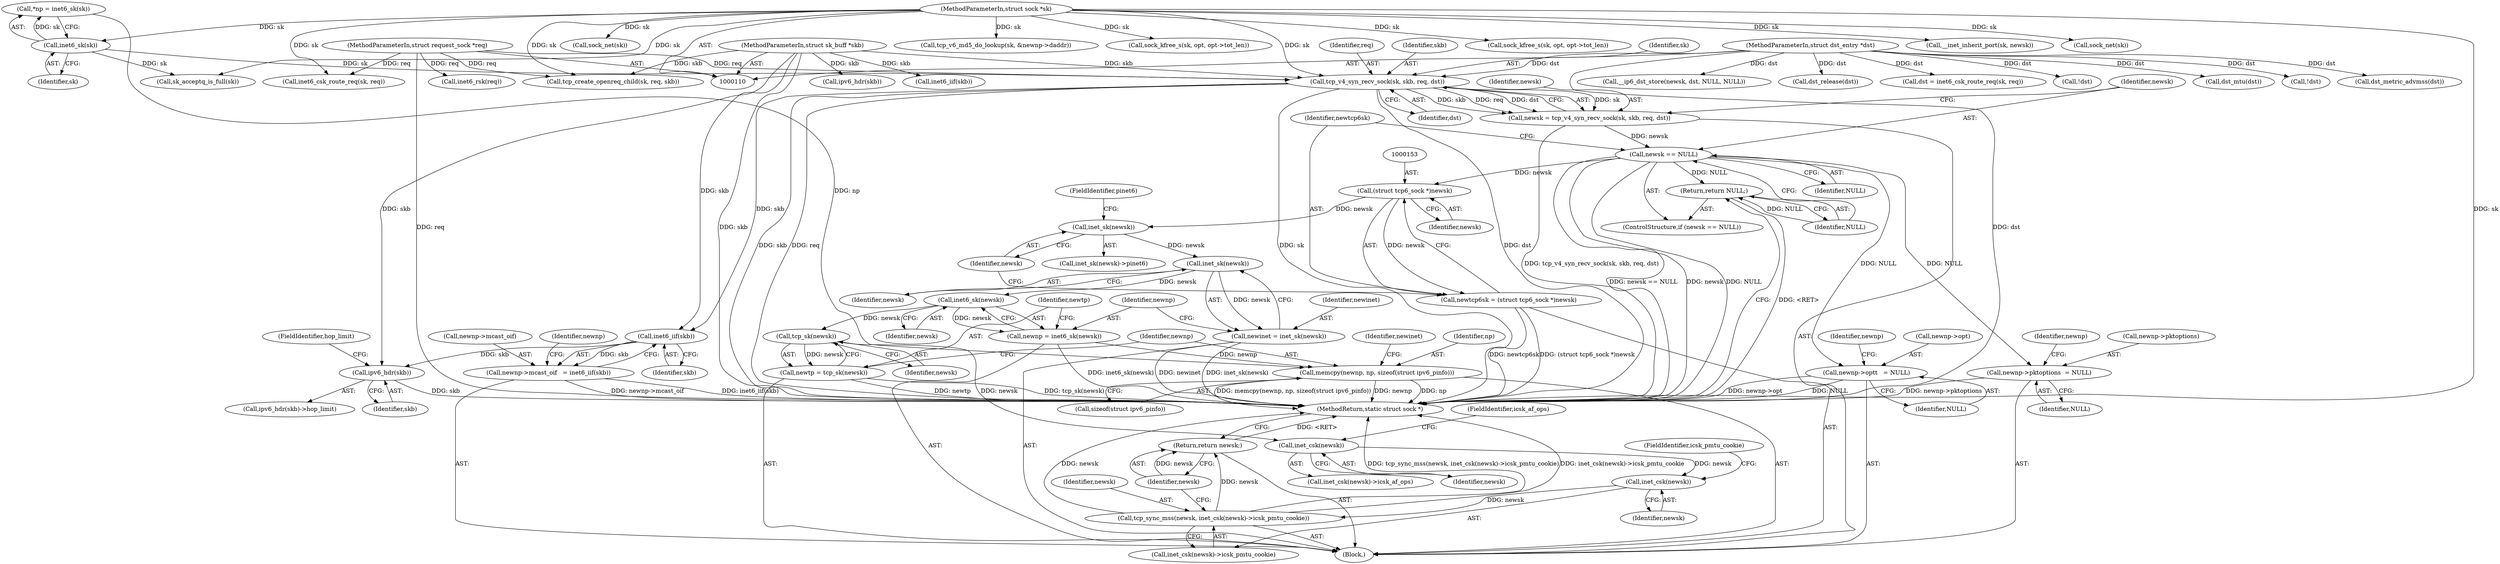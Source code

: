 digraph "0_linux_f6d8bd051c391c1c0458a30b2a7abcd939329259_33@API" {
"1000139" [label="(Call,tcp_v4_syn_recv_sock(sk, skb, req, dst))"];
"1000121" [label="(Call,inet6_sk(sk))"];
"1000111" [label="(MethodParameterIn,struct sock *sk)"];
"1000112" [label="(MethodParameterIn,struct sk_buff *skb)"];
"1000113" [label="(MethodParameterIn,struct request_sock *req)"];
"1000114" [label="(MethodParameterIn,struct dst_entry *dst)"];
"1000137" [label="(Call,newsk = tcp_v4_syn_recv_sock(sk, skb, req, dst))"];
"1000145" [label="(Call,newsk == NULL)"];
"1000148" [label="(Return,return NULL;)"];
"1000152" [label="(Call,(struct tcp6_sock *)newsk)"];
"1000150" [label="(Call,newtcp6sk = (struct tcp6_sock *)newsk)"];
"1000157" [label="(Call,inet_sk(newsk))"];
"1000166" [label="(Call,inet_sk(newsk))"];
"1000164" [label="(Call,newinet = inet_sk(newsk))"];
"1000170" [label="(Call,inet6_sk(newsk))"];
"1000168" [label="(Call,newnp = inet6_sk(newsk))"];
"1000176" [label="(Call,memcpy(newnp, np, sizeof(struct ipv6_pinfo)))"];
"1000174" [label="(Call,tcp_sk(newsk))"];
"1000172" [label="(Call,newtp = tcp_sk(newsk))"];
"1000208" [label="(Call,inet_csk(newsk))"];
"1000251" [label="(Call,inet_csk(newsk))"];
"1000248" [label="(Call,tcp_sync_mss(newsk, inet_csk(newsk)->icsk_pmtu_cookie))"];
"1000254" [label="(Return,return newsk;)"];
"1000224" [label="(Call,newnp->pktoptions  = NULL)"];
"1000229" [label="(Call,newnp->opt\t   = NULL)"];
"1000238" [label="(Call,inet6_iif(skb))"];
"1000234" [label="(Call,newnp->mcast_oif   = inet6_iif(skb))"];
"1000245" [label="(Call,ipv6_hdr(skb))"];
"1000208" [label="(Call,inet_csk(newsk))"];
"1000250" [label="(Call,inet_csk(newsk)->icsk_pmtu_cookie)"];
"1000113" [label="(MethodParameterIn,struct request_sock *req)"];
"1000112" [label="(MethodParameterIn,struct sk_buff *skb)"];
"1000210" [label="(FieldIdentifier,icsk_af_ops)"];
"1000164" [label="(Call,newinet = inet_sk(newsk))"];
"1000236" [label="(Identifier,newnp)"];
"1000111" [label="(MethodParameterIn,struct sock *sk)"];
"1000152" [label="(Call,(struct tcp6_sock *)newsk)"];
"1000253" [label="(FieldIdentifier,icsk_pmtu_cookie)"];
"1000165" [label="(Identifier,newinet)"];
"1000249" [label="(Identifier,newsk)"];
"1000234" [label="(Call,newnp->mcast_oif   = inet6_iif(skb))"];
"1000143" [label="(Identifier,dst)"];
"1000114" [label="(MethodParameterIn,struct dst_entry *dst)"];
"1000167" [label="(Identifier,newsk)"];
"1000463" [label="(Call,sock_kfree_s(sk, opt, opt->tot_len))"];
"1000173" [label="(Identifier,newtp)"];
"1000589" [label="(Call,sock_kfree_s(sk, opt, opt->tot_len))"];
"1000171" [label="(Identifier,newsk)"];
"1000159" [label="(FieldIdentifier,pinet6)"];
"1000137" [label="(Call,newsk = tcp_v4_syn_recv_sock(sk, skb, req, dst))"];
"1000170" [label="(Call,inet6_sk(newsk))"];
"1000177" [label="(Identifier,newnp)"];
"1000562" [label="(Call,__inet_inherit_port(sk, newsk))"];
"1000238" [label="(Call,inet6_iif(skb))"];
"1000158" [label="(Identifier,newsk)"];
"1000166" [label="(Call,inet_sk(newsk))"];
"1000251" [label="(Call,inet_csk(newsk))"];
"1000174" [label="(Call,tcp_sk(newsk))"];
"1000151" [label="(Identifier,newtcp6sk)"];
"1000119" [label="(Call,*np = inet6_sk(sk))"];
"1000577" [label="(Call,sock_net(sk))"];
"1000172" [label="(Call,newtp = tcp_sk(newsk))"];
"1000275" [label="(Call,inet6_csk_route_req(sk, req))"];
"1000233" [label="(Identifier,NULL)"];
"1000266" [label="(Call,sk_acceptq_is_full(sk))"];
"1000231" [label="(Identifier,newnp)"];
"1000248" [label="(Call,tcp_sync_mss(newsk, inet_csk(newsk)->icsk_pmtu_cookie))"];
"1000499" [label="(Call,dst_mtu(dst))"];
"1000140" [label="(Identifier,sk)"];
"1000149" [label="(Identifier,NULL)"];
"1000156" [label="(Call,inet_sk(newsk)->pinet6)"];
"1000121" [label="(Call,inet6_sk(sk))"];
"1000144" [label="(ControlStructure,if (newsk == NULL))"];
"1000150" [label="(Call,newtcp6sk = (struct tcp6_sock *)newsk)"];
"1000146" [label="(Identifier,newsk)"];
"1000258" [label="(Call,inet6_rsk(req))"];
"1000138" [label="(Identifier,newsk)"];
"1000179" [label="(Call,sizeof(struct ipv6_pinfo))"];
"1000246" [label="(Identifier,skb)"];
"1000142" [label="(Identifier,req)"];
"1000604" [label="(MethodReturn,static struct sock *)"];
"1000147" [label="(Identifier,NULL)"];
"1000207" [label="(Call,inet_csk(newsk)->icsk_af_ops)"];
"1000252" [label="(Identifier,newsk)"];
"1000225" [label="(Call,newnp->pktoptions)"];
"1000239" [label="(Identifier,skb)"];
"1000122" [label="(Identifier,sk)"];
"1000154" [label="(Identifier,newsk)"];
"1000279" [label="(Call,!dst)"];
"1000157" [label="(Call,inet_sk(newsk))"];
"1000139" [label="(Call,tcp_v4_syn_recv_sock(sk, skb, req, dst))"];
"1000244" [label="(Call,ipv6_hdr(skb)->hop_limit)"];
"1000505" [label="(Call,dst_metric_advmss(dst))"];
"1000444" [label="(Call,ipv6_hdr(skb))"];
"1000230" [label="(Call,newnp->opt)"];
"1000183" [label="(Identifier,newinet)"];
"1000599" [label="(Call,sock_net(sk))"];
"1000242" [label="(Identifier,newnp)"];
"1000298" [label="(Call,__ip6_dst_store(newsk, dst, NULL, NULL))"];
"1000148" [label="(Return,return NULL;)"];
"1000209" [label="(Identifier,newsk)"];
"1000595" [label="(Call,dst_release(dst))"];
"1000284" [label="(Call,tcp_create_openreq_child(sk, req, skb))"];
"1000178" [label="(Identifier,np)"];
"1000273" [label="(Call,dst = inet6_csk_route_req(sk, req))"];
"1000169" [label="(Identifier,newnp)"];
"1000270" [label="(Call,!dst)"];
"1000224" [label="(Call,newnp->pktoptions  = NULL)"];
"1000247" [label="(FieldIdentifier,hop_limit)"];
"1000255" [label="(Identifier,newsk)"];
"1000527" [label="(Call,tcp_v6_md5_do_lookup(sk, &newnp->daddr))"];
"1000175" [label="(Identifier,newsk)"];
"1000235" [label="(Call,newnp->mcast_oif)"];
"1000228" [label="(Identifier,NULL)"];
"1000437" [label="(Call,inet6_iif(skb))"];
"1000254" [label="(Return,return newsk;)"];
"1000141" [label="(Identifier,skb)"];
"1000176" [label="(Call,memcpy(newnp, np, sizeof(struct ipv6_pinfo)))"];
"1000145" [label="(Call,newsk == NULL)"];
"1000136" [label="(Block,)"];
"1000245" [label="(Call,ipv6_hdr(skb))"];
"1000229" [label="(Call,newnp->opt\t   = NULL)"];
"1000168" [label="(Call,newnp = inet6_sk(newsk))"];
"1000139" -> "1000137"  [label="AST: "];
"1000139" -> "1000143"  [label="CFG: "];
"1000140" -> "1000139"  [label="AST: "];
"1000141" -> "1000139"  [label="AST: "];
"1000142" -> "1000139"  [label="AST: "];
"1000143" -> "1000139"  [label="AST: "];
"1000137" -> "1000139"  [label="CFG: "];
"1000139" -> "1000604"  [label="DDG: req"];
"1000139" -> "1000604"  [label="DDG: skb"];
"1000139" -> "1000604"  [label="DDG: sk"];
"1000139" -> "1000604"  [label="DDG: dst"];
"1000139" -> "1000137"  [label="DDG: sk"];
"1000139" -> "1000137"  [label="DDG: skb"];
"1000139" -> "1000137"  [label="DDG: req"];
"1000139" -> "1000137"  [label="DDG: dst"];
"1000121" -> "1000139"  [label="DDG: sk"];
"1000111" -> "1000139"  [label="DDG: sk"];
"1000112" -> "1000139"  [label="DDG: skb"];
"1000113" -> "1000139"  [label="DDG: req"];
"1000114" -> "1000139"  [label="DDG: dst"];
"1000139" -> "1000238"  [label="DDG: skb"];
"1000121" -> "1000119"  [label="AST: "];
"1000121" -> "1000122"  [label="CFG: "];
"1000122" -> "1000121"  [label="AST: "];
"1000119" -> "1000121"  [label="CFG: "];
"1000121" -> "1000119"  [label="DDG: sk"];
"1000111" -> "1000121"  [label="DDG: sk"];
"1000121" -> "1000266"  [label="DDG: sk"];
"1000111" -> "1000110"  [label="AST: "];
"1000111" -> "1000604"  [label="DDG: sk"];
"1000111" -> "1000266"  [label="DDG: sk"];
"1000111" -> "1000275"  [label="DDG: sk"];
"1000111" -> "1000284"  [label="DDG: sk"];
"1000111" -> "1000463"  [label="DDG: sk"];
"1000111" -> "1000527"  [label="DDG: sk"];
"1000111" -> "1000562"  [label="DDG: sk"];
"1000111" -> "1000577"  [label="DDG: sk"];
"1000111" -> "1000589"  [label="DDG: sk"];
"1000111" -> "1000599"  [label="DDG: sk"];
"1000112" -> "1000110"  [label="AST: "];
"1000112" -> "1000604"  [label="DDG: skb"];
"1000112" -> "1000238"  [label="DDG: skb"];
"1000112" -> "1000245"  [label="DDG: skb"];
"1000112" -> "1000284"  [label="DDG: skb"];
"1000112" -> "1000437"  [label="DDG: skb"];
"1000112" -> "1000444"  [label="DDG: skb"];
"1000113" -> "1000110"  [label="AST: "];
"1000113" -> "1000604"  [label="DDG: req"];
"1000113" -> "1000258"  [label="DDG: req"];
"1000113" -> "1000275"  [label="DDG: req"];
"1000113" -> "1000284"  [label="DDG: req"];
"1000114" -> "1000110"  [label="AST: "];
"1000114" -> "1000604"  [label="DDG: dst"];
"1000114" -> "1000270"  [label="DDG: dst"];
"1000114" -> "1000273"  [label="DDG: dst"];
"1000114" -> "1000279"  [label="DDG: dst"];
"1000114" -> "1000298"  [label="DDG: dst"];
"1000114" -> "1000499"  [label="DDG: dst"];
"1000114" -> "1000505"  [label="DDG: dst"];
"1000114" -> "1000595"  [label="DDG: dst"];
"1000137" -> "1000136"  [label="AST: "];
"1000138" -> "1000137"  [label="AST: "];
"1000146" -> "1000137"  [label="CFG: "];
"1000137" -> "1000604"  [label="DDG: tcp_v4_syn_recv_sock(sk, skb, req, dst)"];
"1000137" -> "1000145"  [label="DDG: newsk"];
"1000145" -> "1000144"  [label="AST: "];
"1000145" -> "1000147"  [label="CFG: "];
"1000146" -> "1000145"  [label="AST: "];
"1000147" -> "1000145"  [label="AST: "];
"1000149" -> "1000145"  [label="CFG: "];
"1000151" -> "1000145"  [label="CFG: "];
"1000145" -> "1000604"  [label="DDG: newsk == NULL"];
"1000145" -> "1000604"  [label="DDG: newsk"];
"1000145" -> "1000604"  [label="DDG: NULL"];
"1000145" -> "1000148"  [label="DDG: NULL"];
"1000145" -> "1000152"  [label="DDG: newsk"];
"1000145" -> "1000224"  [label="DDG: NULL"];
"1000145" -> "1000229"  [label="DDG: NULL"];
"1000148" -> "1000144"  [label="AST: "];
"1000148" -> "1000149"  [label="CFG: "];
"1000149" -> "1000148"  [label="AST: "];
"1000604" -> "1000148"  [label="CFG: "];
"1000148" -> "1000604"  [label="DDG: <RET>"];
"1000149" -> "1000148"  [label="DDG: NULL"];
"1000152" -> "1000150"  [label="AST: "];
"1000152" -> "1000154"  [label="CFG: "];
"1000153" -> "1000152"  [label="AST: "];
"1000154" -> "1000152"  [label="AST: "];
"1000150" -> "1000152"  [label="CFG: "];
"1000152" -> "1000150"  [label="DDG: newsk"];
"1000152" -> "1000157"  [label="DDG: newsk"];
"1000150" -> "1000136"  [label="AST: "];
"1000151" -> "1000150"  [label="AST: "];
"1000158" -> "1000150"  [label="CFG: "];
"1000150" -> "1000604"  [label="DDG: newtcp6sk"];
"1000150" -> "1000604"  [label="DDG: (struct tcp6_sock *)newsk"];
"1000157" -> "1000156"  [label="AST: "];
"1000157" -> "1000158"  [label="CFG: "];
"1000158" -> "1000157"  [label="AST: "];
"1000159" -> "1000157"  [label="CFG: "];
"1000157" -> "1000166"  [label="DDG: newsk"];
"1000166" -> "1000164"  [label="AST: "];
"1000166" -> "1000167"  [label="CFG: "];
"1000167" -> "1000166"  [label="AST: "];
"1000164" -> "1000166"  [label="CFG: "];
"1000166" -> "1000164"  [label="DDG: newsk"];
"1000166" -> "1000170"  [label="DDG: newsk"];
"1000164" -> "1000136"  [label="AST: "];
"1000165" -> "1000164"  [label="AST: "];
"1000169" -> "1000164"  [label="CFG: "];
"1000164" -> "1000604"  [label="DDG: inet_sk(newsk)"];
"1000164" -> "1000604"  [label="DDG: newinet"];
"1000170" -> "1000168"  [label="AST: "];
"1000170" -> "1000171"  [label="CFG: "];
"1000171" -> "1000170"  [label="AST: "];
"1000168" -> "1000170"  [label="CFG: "];
"1000170" -> "1000168"  [label="DDG: newsk"];
"1000170" -> "1000174"  [label="DDG: newsk"];
"1000168" -> "1000136"  [label="AST: "];
"1000169" -> "1000168"  [label="AST: "];
"1000173" -> "1000168"  [label="CFG: "];
"1000168" -> "1000604"  [label="DDG: inet6_sk(newsk)"];
"1000168" -> "1000176"  [label="DDG: newnp"];
"1000176" -> "1000136"  [label="AST: "];
"1000176" -> "1000179"  [label="CFG: "];
"1000177" -> "1000176"  [label="AST: "];
"1000178" -> "1000176"  [label="AST: "];
"1000179" -> "1000176"  [label="AST: "];
"1000183" -> "1000176"  [label="CFG: "];
"1000176" -> "1000604"  [label="DDG: np"];
"1000176" -> "1000604"  [label="DDG: memcpy(newnp, np, sizeof(struct ipv6_pinfo))"];
"1000176" -> "1000604"  [label="DDG: newnp"];
"1000119" -> "1000176"  [label="DDG: np"];
"1000174" -> "1000172"  [label="AST: "];
"1000174" -> "1000175"  [label="CFG: "];
"1000175" -> "1000174"  [label="AST: "];
"1000172" -> "1000174"  [label="CFG: "];
"1000174" -> "1000172"  [label="DDG: newsk"];
"1000174" -> "1000208"  [label="DDG: newsk"];
"1000172" -> "1000136"  [label="AST: "];
"1000173" -> "1000172"  [label="AST: "];
"1000177" -> "1000172"  [label="CFG: "];
"1000172" -> "1000604"  [label="DDG: newtp"];
"1000172" -> "1000604"  [label="DDG: tcp_sk(newsk)"];
"1000208" -> "1000207"  [label="AST: "];
"1000208" -> "1000209"  [label="CFG: "];
"1000209" -> "1000208"  [label="AST: "];
"1000210" -> "1000208"  [label="CFG: "];
"1000208" -> "1000251"  [label="DDG: newsk"];
"1000251" -> "1000250"  [label="AST: "];
"1000251" -> "1000252"  [label="CFG: "];
"1000252" -> "1000251"  [label="AST: "];
"1000253" -> "1000251"  [label="CFG: "];
"1000251" -> "1000248"  [label="DDG: newsk"];
"1000248" -> "1000136"  [label="AST: "];
"1000248" -> "1000250"  [label="CFG: "];
"1000249" -> "1000248"  [label="AST: "];
"1000250" -> "1000248"  [label="AST: "];
"1000255" -> "1000248"  [label="CFG: "];
"1000248" -> "1000604"  [label="DDG: tcp_sync_mss(newsk, inet_csk(newsk)->icsk_pmtu_cookie)"];
"1000248" -> "1000604"  [label="DDG: inet_csk(newsk)->icsk_pmtu_cookie"];
"1000248" -> "1000604"  [label="DDG: newsk"];
"1000248" -> "1000254"  [label="DDG: newsk"];
"1000254" -> "1000136"  [label="AST: "];
"1000254" -> "1000255"  [label="CFG: "];
"1000255" -> "1000254"  [label="AST: "];
"1000604" -> "1000254"  [label="CFG: "];
"1000254" -> "1000604"  [label="DDG: <RET>"];
"1000255" -> "1000254"  [label="DDG: newsk"];
"1000224" -> "1000136"  [label="AST: "];
"1000224" -> "1000228"  [label="CFG: "];
"1000225" -> "1000224"  [label="AST: "];
"1000228" -> "1000224"  [label="AST: "];
"1000231" -> "1000224"  [label="CFG: "];
"1000224" -> "1000604"  [label="DDG: newnp->pktoptions"];
"1000229" -> "1000136"  [label="AST: "];
"1000229" -> "1000233"  [label="CFG: "];
"1000230" -> "1000229"  [label="AST: "];
"1000233" -> "1000229"  [label="AST: "];
"1000236" -> "1000229"  [label="CFG: "];
"1000229" -> "1000604"  [label="DDG: NULL"];
"1000229" -> "1000604"  [label="DDG: newnp->opt"];
"1000238" -> "1000234"  [label="AST: "];
"1000238" -> "1000239"  [label="CFG: "];
"1000239" -> "1000238"  [label="AST: "];
"1000234" -> "1000238"  [label="CFG: "];
"1000238" -> "1000234"  [label="DDG: skb"];
"1000238" -> "1000245"  [label="DDG: skb"];
"1000234" -> "1000136"  [label="AST: "];
"1000235" -> "1000234"  [label="AST: "];
"1000242" -> "1000234"  [label="CFG: "];
"1000234" -> "1000604"  [label="DDG: newnp->mcast_oif"];
"1000234" -> "1000604"  [label="DDG: inet6_iif(skb)"];
"1000245" -> "1000244"  [label="AST: "];
"1000245" -> "1000246"  [label="CFG: "];
"1000246" -> "1000245"  [label="AST: "];
"1000247" -> "1000245"  [label="CFG: "];
"1000245" -> "1000604"  [label="DDG: skb"];
}
